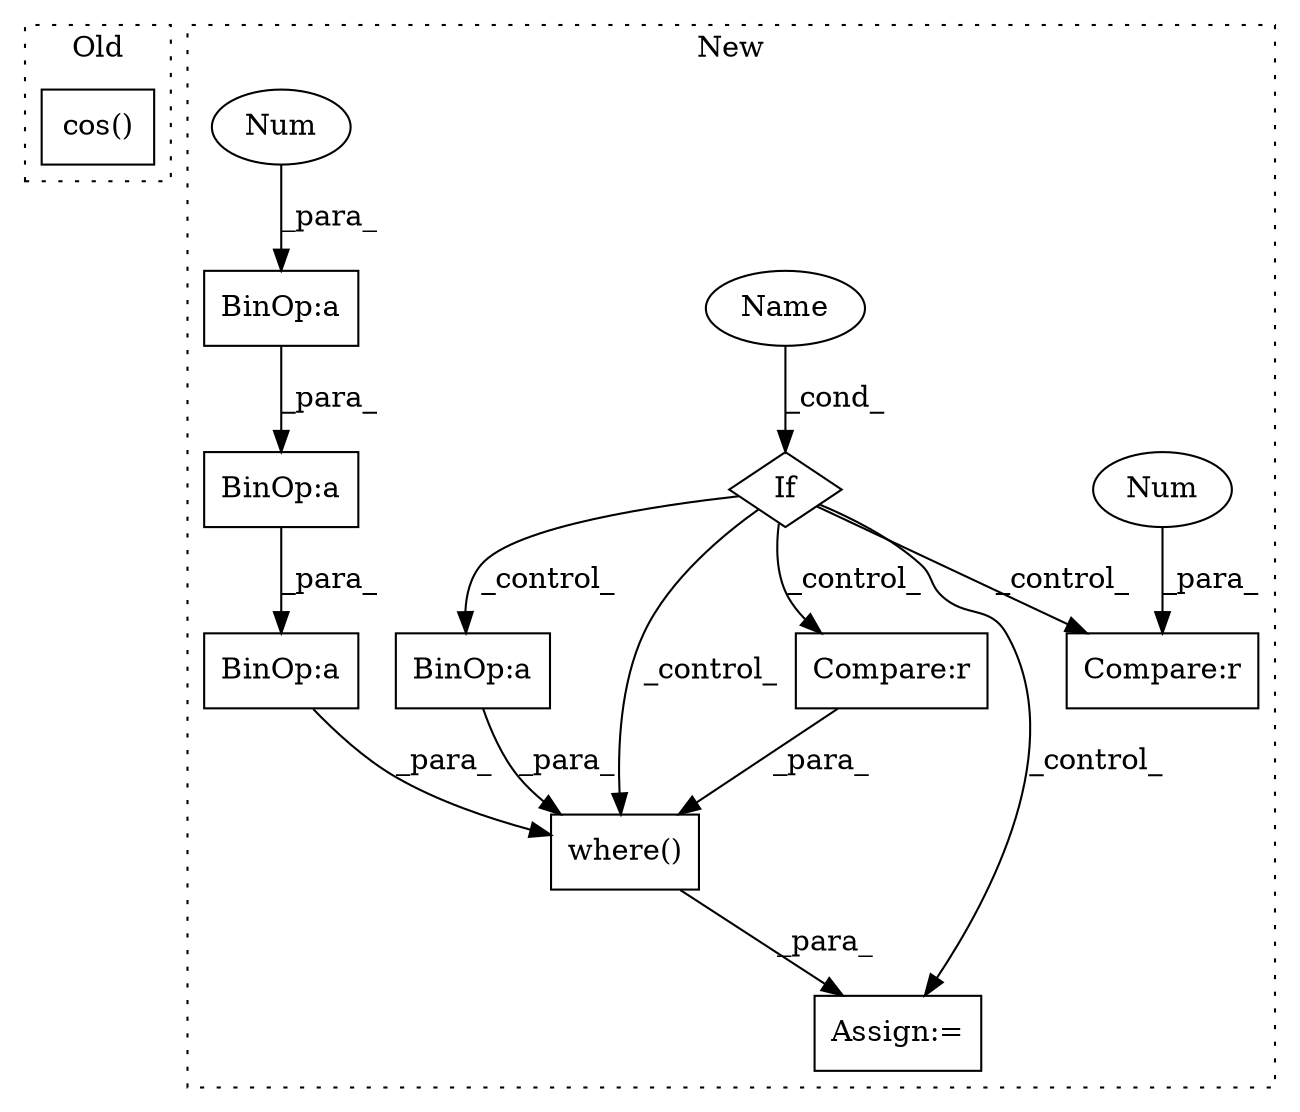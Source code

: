 digraph G {
subgraph cluster0 {
1 [label="cos()" a="75" s="5362,5386" l="10,1" shape="box"];
label = "Old";
style="dotted";
}
subgraph cluster1 {
2 [label="If" a="96" s="5512" l="3" shape="diamond"];
3 [label="Assign:=" a="68" s="5657" l="3" shape="box"];
4 [label="Compare:r" a="40" s="5567" l="10" shape="box"];
5 [label="Num" a="76" s="5576" l="1" shape="ellipse"];
6 [label="Name" a="87" s="5515" l="16" shape="ellipse"];
7 [label="BinOp:a" a="82" s="5702" l="3" shape="box"];
8 [label="BinOp:a" a="82" s="5422" l="11" shape="box"];
9 [label="BinOp:a" a="82" s="5439" l="3" shape="box"];
10 [label="BinOp:a" a="82" s="5387" l="2" shape="box"];
11 [label="where()" a="75" s="5660,5720" l="12,1" shape="box"];
12 [label="Num" a="76" s="5389" l="1" shape="ellipse"];
13 [label="Compare:r" a="40" s="5672" l="22" shape="box"];
label = "New";
style="dotted";
}
2 -> 3 [label="_control_"];
2 -> 4 [label="_control_"];
2 -> 13 [label="_control_"];
2 -> 11 [label="_control_"];
2 -> 7 [label="_control_"];
5 -> 4 [label="_para_"];
6 -> 2 [label="_cond_"];
7 -> 11 [label="_para_"];
8 -> 11 [label="_para_"];
9 -> 8 [label="_para_"];
10 -> 9 [label="_para_"];
11 -> 3 [label="_para_"];
12 -> 10 [label="_para_"];
13 -> 11 [label="_para_"];
}